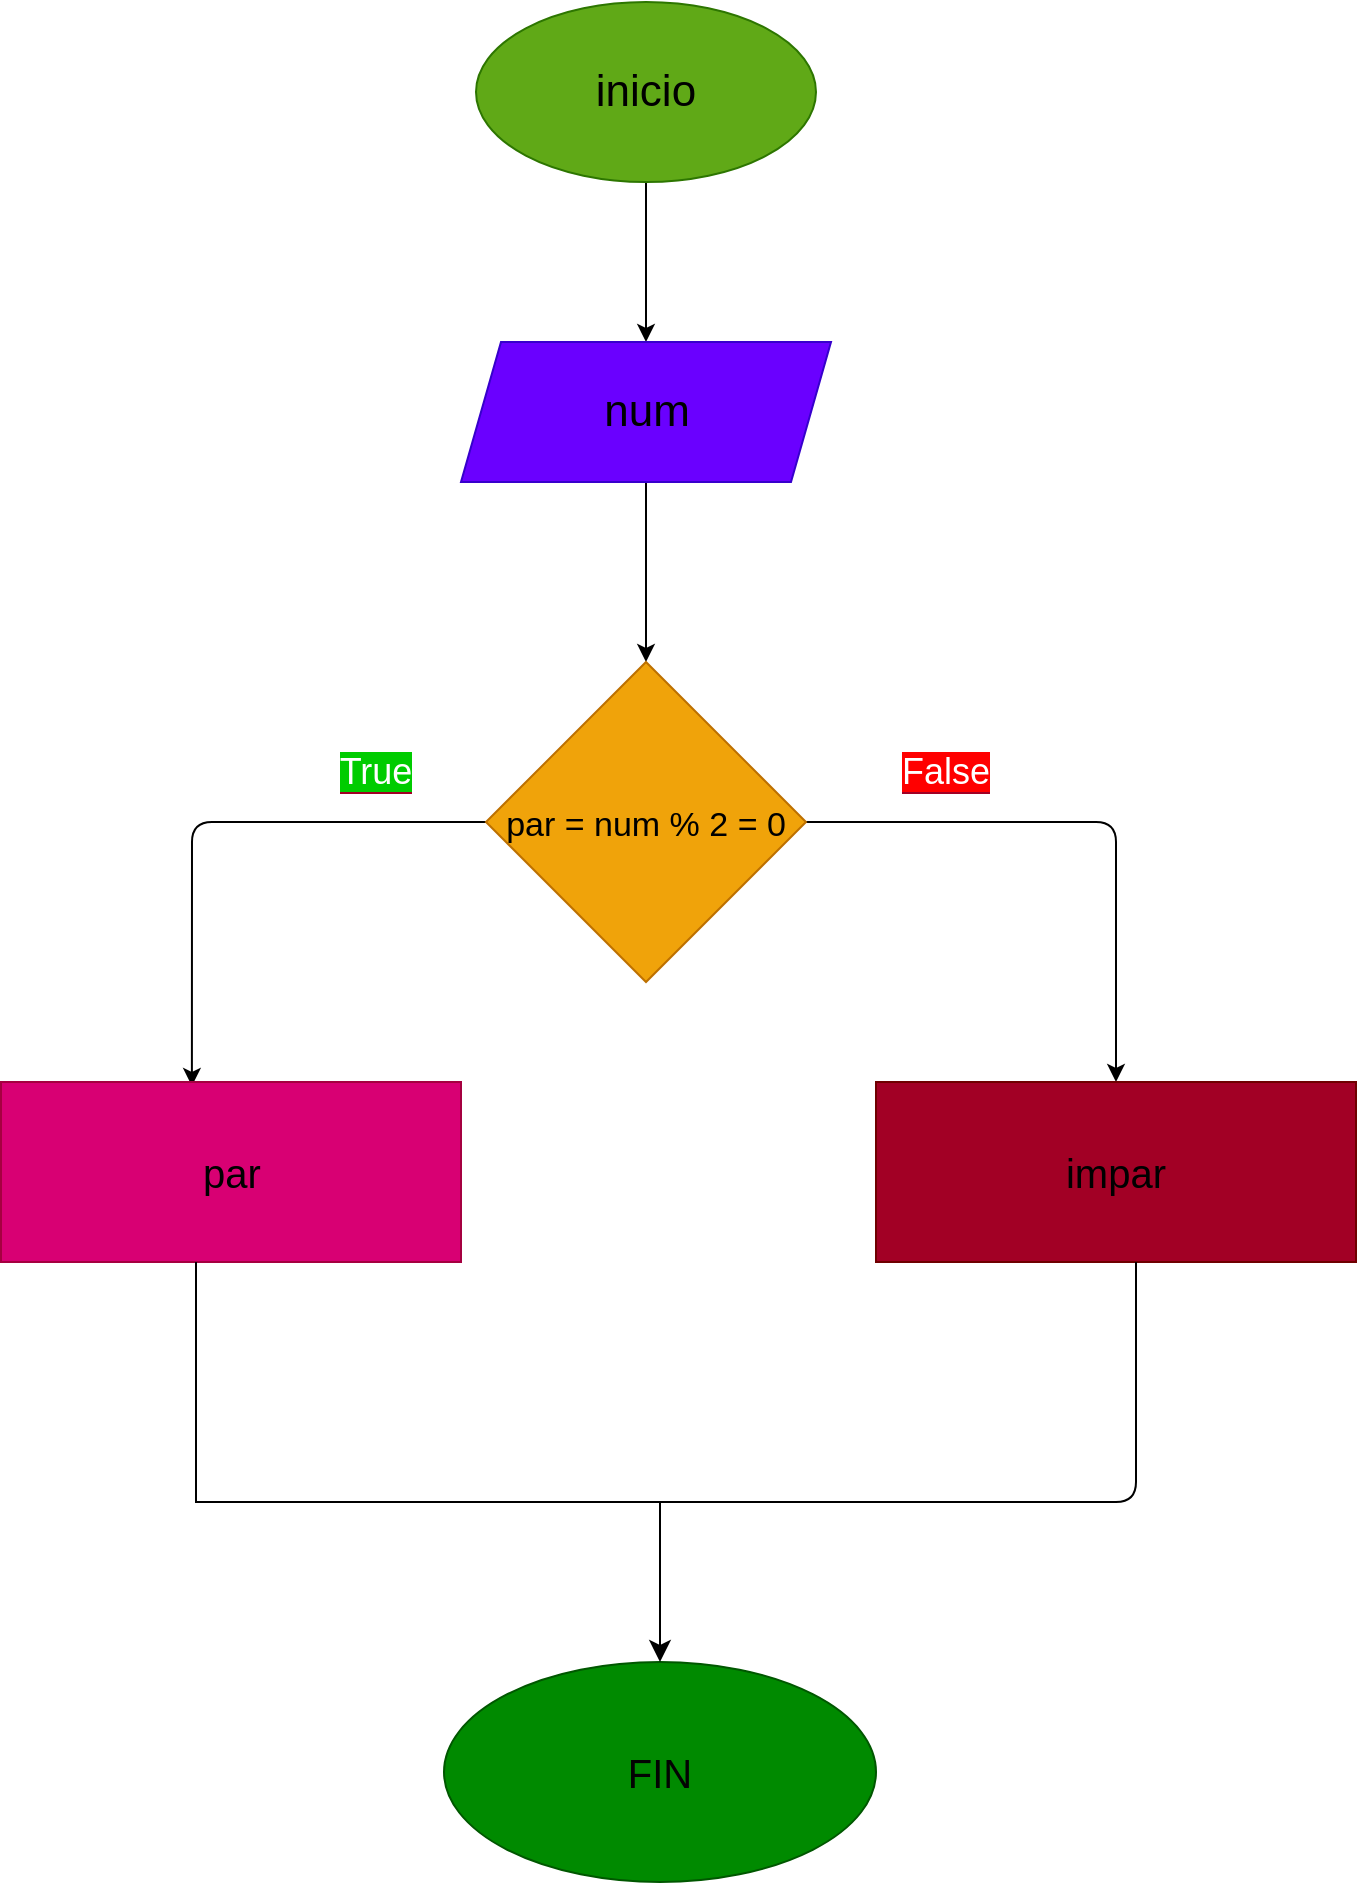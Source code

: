 <mxfile>
    <diagram id="_4QF2G1vZHrWDjTrrEXW" name="Página-1">
        <mxGraphModel dx="572" dy="457" grid="1" gridSize="10" guides="1" tooltips="1" connect="1" arrows="1" fold="1" page="1" pageScale="1" pageWidth="827" pageHeight="1169" math="0" shadow="0">
            <root>
                <mxCell id="0"/>
                <mxCell id="1" parent="0"/>
                <mxCell id="2" style="edgeStyle=none;html=1;fontSize=20;" edge="1" parent="1" source="3" target="5">
                    <mxGeometry relative="1" as="geometry"/>
                </mxCell>
                <mxCell id="3" value="&lt;font color=&quot;#000000&quot; style=&quot;font-size: 22px;&quot;&gt;inicio&lt;/font&gt;" style="ellipse;whiteSpace=wrap;html=1;fillColor=#60a917;fontColor=#ffffff;strokeColor=#2D7600;" vertex="1" parent="1">
                    <mxGeometry x="310" y="10" width="170" height="90" as="geometry"/>
                </mxCell>
                <mxCell id="4" style="edgeStyle=none;html=1;fontSize=20;" edge="1" parent="1" source="5" target="8">
                    <mxGeometry relative="1" as="geometry"/>
                </mxCell>
                <mxCell id="5" value="&lt;font color=&quot;#000000&quot;&gt;num&lt;/font&gt;" style="shape=parallelogram;perimeter=parallelogramPerimeter;whiteSpace=wrap;html=1;fixedSize=1;fontSize=22;fillColor=#6a00ff;fontColor=#ffffff;strokeColor=#3700CC;" vertex="1" parent="1">
                    <mxGeometry x="302.5" y="180" width="185" height="70" as="geometry"/>
                </mxCell>
                <mxCell id="6" style="edgeStyle=none;html=1;entryX=0.415;entryY=0.022;entryDx=0;entryDy=0;entryPerimeter=0;fontSize=20;" edge="1" parent="1" source="8" target="9">
                    <mxGeometry relative="1" as="geometry">
                        <Array as="points">
                            <mxPoint x="168" y="420"/>
                        </Array>
                    </mxGeometry>
                </mxCell>
                <mxCell id="7" style="edgeStyle=none;html=1;entryX=0.5;entryY=0;entryDx=0;entryDy=0;fontSize=20;" edge="1" parent="1" source="8" target="10">
                    <mxGeometry relative="1" as="geometry">
                        <Array as="points">
                            <mxPoint x="630" y="420"/>
                        </Array>
                    </mxGeometry>
                </mxCell>
                <mxCell id="8" value="&lt;font style=&quot;font-size: 17px;&quot;&gt;par = num % 2 = 0&lt;/font&gt;&lt;span style=&quot;font-size: 20px;&quot;&gt;&lt;br&gt;&lt;/span&gt;" style="rhombus;whiteSpace=wrap;html=1;fontSize=22;fillColor=#f0a30a;fontColor=#000000;strokeColor=#BD7000;" vertex="1" parent="1">
                    <mxGeometry x="315" y="340" width="160" height="160" as="geometry"/>
                </mxCell>
                <mxCell id="9" value="&lt;font color=&quot;#000000&quot;&gt;par&lt;/font&gt;" style="rounded=0;whiteSpace=wrap;html=1;fontSize=20;fillColor=#d80073;fontColor=#ffffff;strokeColor=#A50040;" vertex="1" parent="1">
                    <mxGeometry x="72.5" y="550" width="230" height="90" as="geometry"/>
                </mxCell>
                <mxCell id="10" value="&lt;div style=&quot;text-align: left;&quot;&gt;&lt;font color=&quot;#000000&quot;&gt;&lt;span style=&quot;background-color: rgb(162, 0, 37);&quot;&gt;impar&lt;/span&gt;&lt;/font&gt;&lt;/div&gt;" style="rounded=0;whiteSpace=wrap;html=1;fontSize=20;fillColor=#A20025;fontColor=#ffffff;strokeColor=#6F0000;" vertex="1" parent="1">
                    <mxGeometry x="510" y="550" width="240" height="90" as="geometry"/>
                </mxCell>
                <mxCell id="12" value="&lt;font color=&quot;#030303&quot;&gt;FIN&lt;/font&gt;" style="ellipse;whiteSpace=wrap;html=1;fontSize=20;fillColor=#008a00;fontColor=#ffffff;strokeColor=#005700;" vertex="1" parent="1">
                    <mxGeometry x="294" y="840" width="216" height="110" as="geometry"/>
                </mxCell>
                <mxCell id="13" value="" style="edgeStyle=orthogonalEdgeStyle;endArrow=classic;html=1;rounded=0;endSize=8;startSize=8;fontSize=20;elbow=vertical;" edge="1" parent="1" target="12">
                    <mxGeometry width="50" height="50" relative="1" as="geometry">
                        <mxPoint x="170" y="640" as="sourcePoint"/>
                        <mxPoint x="402" y="830" as="targetPoint"/>
                        <Array as="points">
                            <mxPoint x="170" y="760"/>
                            <mxPoint x="402" y="760"/>
                        </Array>
                    </mxGeometry>
                </mxCell>
                <mxCell id="14" value="" style="endArrow=none;html=1;fontSize=20;elbow=vertical;" edge="1" parent="1">
                    <mxGeometry width="50" height="50" relative="1" as="geometry">
                        <mxPoint x="400" y="760" as="sourcePoint"/>
                        <mxPoint x="640" y="640" as="targetPoint"/>
                        <Array as="points">
                            <mxPoint x="530" y="760"/>
                            <mxPoint x="640" y="760"/>
                        </Array>
                    </mxGeometry>
                </mxCell>
                <mxCell id="16" value="&lt;font style=&quot;font-size: 18px; background-color: rgb(0, 204, 0);&quot; color=&quot;#ffffff&quot;&gt;True&lt;/font&gt;" style="text;html=1;strokeColor=none;fillColor=none;align=center;verticalAlign=middle;whiteSpace=wrap;rounded=0;labelBackgroundColor=#A20025;fontColor=#000000;" vertex="1" parent="1">
                    <mxGeometry x="220" y="380" width="80" height="30" as="geometry"/>
                </mxCell>
                <mxCell id="17" value="&lt;font style=&quot;font-size: 18px; background-color: rgb(255, 0, 0);&quot; color=&quot;#ffffff&quot;&gt;False&lt;/font&gt;" style="text;html=1;strokeColor=none;fillColor=none;align=center;verticalAlign=middle;whiteSpace=wrap;rounded=0;labelBackgroundColor=#A20025;fontColor=#000000;" vertex="1" parent="1">
                    <mxGeometry x="515" y="380" width="60" height="30" as="geometry"/>
                </mxCell>
            </root>
        </mxGraphModel>
    </diagram>
</mxfile>